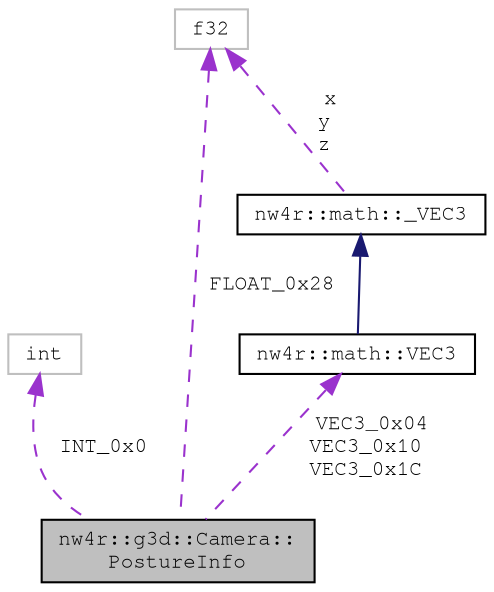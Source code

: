 digraph "nw4r::g3d::Camera::PostureInfo"
{
 // LATEX_PDF_SIZE
  edge [fontname="FreeMono",fontsize="10",labelfontname="FreeMono",labelfontsize="10"];
  node [fontname="FreeMono",fontsize="10",shape=record];
  Node1 [label="nw4r::g3d::Camera::\lPostureInfo",height=0.2,width=0.4,color="black", fillcolor="grey75", style="filled", fontcolor="black",tooltip=" "];
  Node2 -> Node1 [dir="back",color="darkorchid3",fontsize="10",style="dashed",label=" INT_0x0" ,fontname="FreeMono"];
  Node2 [label="int",height=0.2,width=0.4,color="grey75", fillcolor="white", style="filled",tooltip=" "];
  Node3 -> Node1 [dir="back",color="darkorchid3",fontsize="10",style="dashed",label=" VEC3_0x04\nVEC3_0x10\nVEC3_0x1C" ,fontname="FreeMono"];
  Node3 [label="nw4r::math::VEC3",height=0.2,width=0.4,color="black", fillcolor="white", style="filled",URL="$structnw4r_1_1math_1_1_v_e_c3.html",tooltip=" "];
  Node4 -> Node3 [dir="back",color="midnightblue",fontsize="10",style="solid",fontname="FreeMono"];
  Node4 [label="nw4r::math::_VEC3",height=0.2,width=0.4,color="black", fillcolor="white", style="filled",URL="$structnw4r_1_1math_1_1___v_e_c3.html",tooltip=" "];
  Node5 -> Node4 [dir="back",color="darkorchid3",fontsize="10",style="dashed",label=" x\ny\nz" ,fontname="FreeMono"];
  Node5 [label="f32",height=0.2,width=0.4,color="grey75", fillcolor="white", style="filled",tooltip=" "];
  Node5 -> Node1 [dir="back",color="darkorchid3",fontsize="10",style="dashed",label=" FLOAT_0x28" ,fontname="FreeMono"];
}
